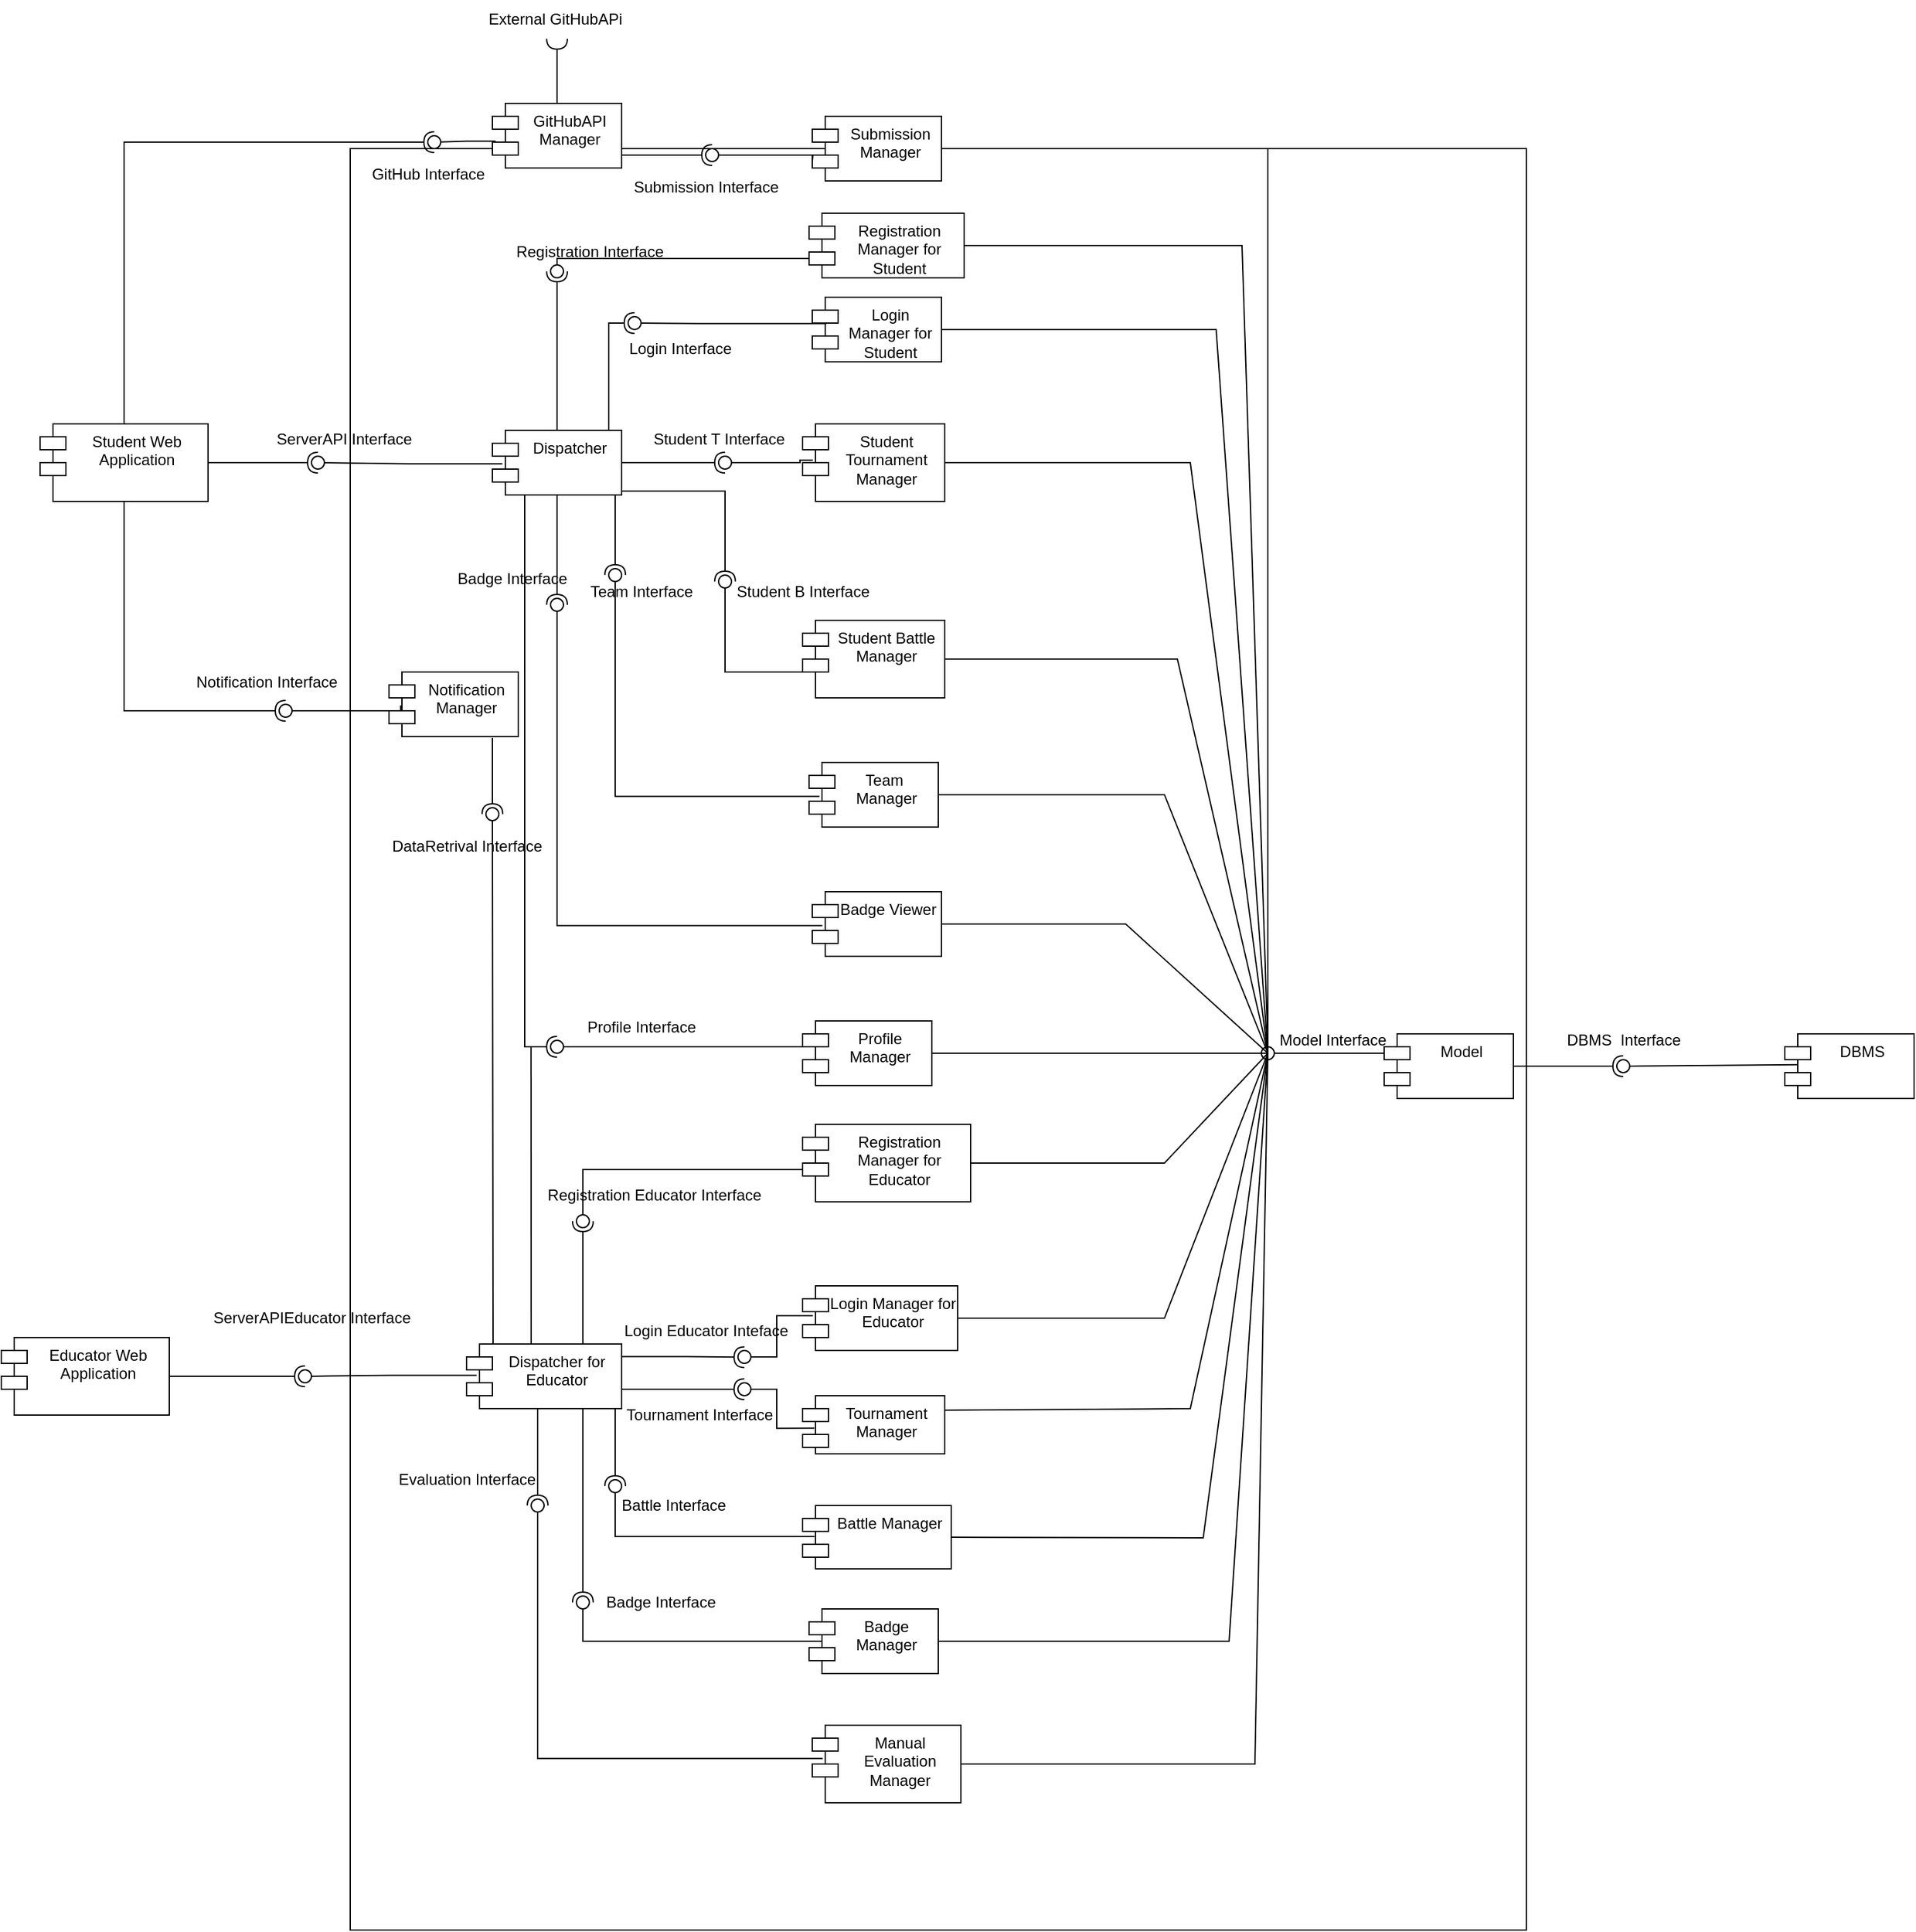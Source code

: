 <mxfile version="22.1.11" type="google">
  <diagram name="Pagina-1" id="T5WFKuIgrSFzzpOmHnKU">
    <mxGraphModel grid="1" page="1" gridSize="10" guides="1" tooltips="1" connect="1" arrows="1" fold="1" pageScale="1" pageWidth="827" pageHeight="1169" math="0" shadow="0">
      <root>
        <mxCell id="0" />
        <mxCell id="1" parent="0" />
        <mxCell id="PEvNxN8ZdzJVHcuIxIg7-12" value="" style="rounded=0;whiteSpace=wrap;html=0;" vertex="1" parent="1">
          <mxGeometry x="50" y="-5" width="910" height="1378.5" as="geometry" />
        </mxCell>
        <mxCell id="qKU2sz57zpuJIidW6Ph8-1" value="Student Web Application" style="shape=module;align=left;spacingLeft=20;align=center;verticalAlign=top;whiteSpace=wrap;html=1;" vertex="1" parent="1">
          <mxGeometry x="-190" y="208" width="130" height="60" as="geometry" />
        </mxCell>
        <mxCell id="qKU2sz57zpuJIidW6Ph8-6" value="" style="ellipse;whiteSpace=wrap;html=1;align=center;aspect=fixed;fillColor=none;strokeColor=none;resizable=0;perimeter=centerPerimeter;rotatable=0;allowArrows=0;points=[];outlineConnect=1;" vertex="1" parent="1">
          <mxGeometry x="280" y="290" width="10" height="10" as="geometry" />
        </mxCell>
        <mxCell id="qKU2sz57zpuJIidW6Ph8-7" value="" style="rounded=0;orthogonalLoop=1;jettySize=auto;html=1;endArrow=halfCircle;endFill=0;endSize=6;strokeWidth=1;sketch=0;edgeStyle=orthogonalEdgeStyle;exitX=0.5;exitY=0;exitDx=0;exitDy=0;" edge="1" parent="1" source="qKU2sz57zpuJIidW6Ph8-1">
          <mxGeometry x="125" y="90" width="10" height="10" as="geometry">
            <mxPoint x="115" y="-10" as="targetPoint" />
            <Array as="points">
              <mxPoint x="-125" y="-10" />
              <mxPoint x="115" y="-10" />
            </Array>
          </mxGeometry>
        </mxCell>
        <mxCell id="qKU2sz57zpuJIidW6Ph8-8" value="" style="rounded=0;orthogonalLoop=1;jettySize=auto;html=1;endArrow=oval;endFill=0;sketch=0;sourcePerimeterSpacing=0;targetPerimeterSpacing=0;endSize=10;edgeStyle=orthogonalEdgeStyle;exitX=0.025;exitY=0.585;exitDx=0;exitDy=0;exitPerimeter=0;" edge="1" parent="1" source="qKU2sz57zpuJIidW6Ph8-10" target="qKU2sz57zpuJIidW6Ph8-9">
          <mxGeometry relative="1" as="geometry">
            <mxPoint x="160" y="-120" as="sourcePoint" />
          </mxGeometry>
        </mxCell>
        <mxCell id="qKU2sz57zpuJIidW6Ph8-9" value="" style="ellipse;whiteSpace=wrap;html=1;align=center;aspect=fixed;fillColor=none;strokeColor=none;resizable=0;perimeter=centerPerimeter;rotatable=0;allowArrows=0;points=[];outlineConnect=1;" vertex="1" parent="1">
          <mxGeometry x="110" y="-15" width="10" height="10" as="geometry" />
        </mxCell>
        <mxCell id="qKU2sz57zpuJIidW6Ph8-10" value="GitHubAPI&lt;br&gt;Manager" style="shape=module;align=left;spacingLeft=20;align=center;verticalAlign=top;whiteSpace=wrap;html=1;" vertex="1" parent="1">
          <mxGeometry x="160" y="-40" width="100" height="50" as="geometry" />
        </mxCell>
        <mxCell id="qKU2sz57zpuJIidW6Ph8-11" value="" style="rounded=0;orthogonalLoop=1;jettySize=auto;html=1;endArrow=halfCircle;endFill=0;endSize=6;strokeWidth=1;sketch=0;fontSize=12;curved=1;edgeStyle=orthogonalEdgeStyle;" edge="1" parent="1" source="qKU2sz57zpuJIidW6Ph8-10" target="qKU2sz57zpuJIidW6Ph8-13">
          <mxGeometry x="205" y="-60" width="10" height="10" as="geometry" />
        </mxCell>
        <mxCell id="qKU2sz57zpuJIidW6Ph8-12" value="" style="ellipse;whiteSpace=wrap;html=1;align=center;aspect=fixed;fillColor=none;strokeColor=none;resizable=0;perimeter=centerPerimeter;rotatable=0;allowArrows=0;points=[];outlineConnect=1;" vertex="1" parent="1">
          <mxGeometry x="205" y="-60" width="10" height="10" as="geometry" />
        </mxCell>
        <mxCell id="qKU2sz57zpuJIidW6Ph8-13" value="External GitHubAPi&amp;nbsp;" style="text;html=1;align=center;verticalAlign=middle;resizable=0;points=[];autosize=1;strokeColor=none;fillColor=none;" vertex="1" parent="1">
          <mxGeometry x="145" y="-120" width="130" height="30" as="geometry" />
        </mxCell>
        <mxCell id="qKU2sz57zpuJIidW6Ph8-18" value="Dispatcher" style="shape=module;align=left;spacingLeft=20;align=center;verticalAlign=top;whiteSpace=wrap;html=1;" vertex="1" parent="1">
          <mxGeometry x="160" y="213" width="100" height="50" as="geometry" />
        </mxCell>
        <mxCell id="qKU2sz57zpuJIidW6Ph8-22" value="" style="ellipse;whiteSpace=wrap;html=1;align=center;aspect=fixed;fillColor=none;strokeColor=none;resizable=0;perimeter=centerPerimeter;rotatable=0;allowArrows=0;points=[];outlineConnect=1;" vertex="1" parent="1">
          <mxGeometry x="150" y="235" width="10" height="10" as="geometry" />
        </mxCell>
        <mxCell id="qKU2sz57zpuJIidW6Ph8-23" value="GitHub Interface" style="text;html=1;align=center;verticalAlign=middle;resizable=0;points=[];autosize=1;strokeColor=none;fillColor=none;" vertex="1" parent="1">
          <mxGeometry x="55" width="110" height="30" as="geometry" />
        </mxCell>
        <mxCell id="qKU2sz57zpuJIidW6Ph8-25" value="ServerAPI Interface" style="text;html=1;align=center;verticalAlign=middle;resizable=0;points=[];autosize=1;strokeColor=none;fillColor=none;" vertex="1" parent="1">
          <mxGeometry x="-20" y="205" width="130" height="30" as="geometry" />
        </mxCell>
        <mxCell id="qKU2sz57zpuJIidW6Ph8-26" value="Notification&lt;br&gt;Manager" style="shape=module;align=left;spacingLeft=20;align=center;verticalAlign=top;whiteSpace=wrap;html=1;" vertex="1" parent="1">
          <mxGeometry x="80" y="400" width="100" height="50" as="geometry" />
        </mxCell>
        <mxCell id="qKU2sz57zpuJIidW6Ph8-27" value="" style="rounded=0;orthogonalLoop=1;jettySize=auto;html=1;endArrow=halfCircle;endFill=0;endSize=6;strokeWidth=1;sketch=0;edgeStyle=orthogonalEdgeStyle;" edge="1" parent="1" source="qKU2sz57zpuJIidW6Ph8-1">
          <mxGeometry x="15" y="350" width="10" height="10" as="geometry">
            <Array as="points">
              <mxPoint x="-125" y="430" />
            </Array>
            <mxPoint y="430" as="targetPoint" />
          </mxGeometry>
        </mxCell>
        <mxCell id="qKU2sz57zpuJIidW6Ph8-28" value="" style="rounded=0;orthogonalLoop=1;jettySize=auto;html=1;endArrow=oval;endFill=0;sketch=0;sourcePerimeterSpacing=0;targetPerimeterSpacing=0;endSize=10;edgeStyle=orthogonalEdgeStyle;exitX=0.09;exitY=0.517;exitDx=0;exitDy=0;exitPerimeter=0;" edge="1" parent="1" source="qKU2sz57zpuJIidW6Ph8-26">
          <mxGeometry relative="1" as="geometry">
            <mxPoint x="-15" y="355" as="sourcePoint" />
            <mxPoint y="430" as="targetPoint" />
            <Array as="points">
              <mxPoint x="89" y="430" />
            </Array>
          </mxGeometry>
        </mxCell>
        <mxCell id="qKU2sz57zpuJIidW6Ph8-29" value="" style="ellipse;whiteSpace=wrap;html=1;align=center;aspect=fixed;fillColor=none;strokeColor=none;resizable=0;perimeter=centerPerimeter;rotatable=0;allowArrows=0;points=[];outlineConnect=1;" vertex="1" parent="1">
          <mxGeometry y="350" width="10" height="10" as="geometry" />
        </mxCell>
        <mxCell id="qKU2sz57zpuJIidW6Ph8-30" value="Notification Interface" style="text;html=1;align=center;verticalAlign=middle;resizable=0;points=[];autosize=1;strokeColor=none;fillColor=none;" vertex="1" parent="1">
          <mxGeometry x="-80" y="393" width="130" height="30" as="geometry" />
        </mxCell>
        <mxCell id="qKU2sz57zpuJIidW6Ph8-31" value="Registration Manager for Student" style="shape=module;align=left;spacingLeft=20;align=center;verticalAlign=top;whiteSpace=wrap;html=1;" vertex="1" parent="1">
          <mxGeometry x="405" y="45" width="120" height="50" as="geometry" />
        </mxCell>
        <mxCell id="qKU2sz57zpuJIidW6Ph8-32" value="" style="rounded=0;orthogonalLoop=1;jettySize=auto;html=1;endArrow=halfCircle;endFill=0;endSize=6;strokeWidth=1;sketch=0;edgeStyle=orthogonalEdgeStyle;" edge="1" parent="1" source="qKU2sz57zpuJIidW6Ph8-18" target="qKU2sz57zpuJIidW6Ph8-34">
          <mxGeometry x="250" y="125" width="10" height="10" as="geometry">
            <Array as="points">
              <mxPoint x="210" y="155" />
            </Array>
          </mxGeometry>
        </mxCell>
        <mxCell id="qKU2sz57zpuJIidW6Ph8-33" value="" style="rounded=0;orthogonalLoop=1;jettySize=auto;html=1;endArrow=oval;endFill=0;sketch=0;sourcePerimeterSpacing=0;targetPerimeterSpacing=0;endSize=10;edgeStyle=orthogonalEdgeStyle;exitX=0;exitY=0;exitDx=0;exitDy=35;exitPerimeter=0;entryX=1.009;entryY=0.437;entryDx=0;entryDy=0;entryPerimeter=0;" edge="1" parent="1" source="qKU2sz57zpuJIidW6Ph8-31" target="qKU2sz57zpuJIidW6Ph8-34">
          <mxGeometry relative="1" as="geometry">
            <mxPoint x="634" y="92.38" as="sourcePoint" />
            <Array as="points">
              <mxPoint x="210" y="80" />
            </Array>
            <mxPoint x="210" y="90.53" as="targetPoint" />
          </mxGeometry>
        </mxCell>
        <mxCell id="qKU2sz57zpuJIidW6Ph8-34" value="" style="ellipse;whiteSpace=wrap;html=1;align=center;aspect=fixed;fillColor=none;strokeColor=none;resizable=0;perimeter=centerPerimeter;rotatable=0;allowArrows=0;points=[];outlineConnect=1;" vertex="1" parent="1">
          <mxGeometry x="205" y="85" width="10" height="10" as="geometry" />
        </mxCell>
        <mxCell id="qKU2sz57zpuJIidW6Ph8-35" value="Registration Interface" style="text;html=1;align=center;verticalAlign=middle;resizable=0;points=[];autosize=1;strokeColor=none;fillColor=none;" vertex="1" parent="1">
          <mxGeometry x="165" y="60" width="140" height="30" as="geometry" />
        </mxCell>
        <mxCell id="qKU2sz57zpuJIidW6Ph8-36" value="Login Manager for Student" style="shape=module;align=left;spacingLeft=20;align=center;verticalAlign=top;whiteSpace=wrap;html=1;" vertex="1" parent="1">
          <mxGeometry x="407.5" y="110" width="100" height="50" as="geometry" />
        </mxCell>
        <mxCell id="qKU2sz57zpuJIidW6Ph8-37" value="" style="rounded=0;orthogonalLoop=1;jettySize=auto;html=1;endArrow=halfCircle;endFill=0;endSize=6;strokeWidth=1;sketch=0;edgeStyle=orthogonalEdgeStyle;" edge="1" parent="1" source="qKU2sz57zpuJIidW6Ph8-18">
          <mxGeometry x="250" y="125" width="10" height="10" as="geometry">
            <mxPoint x="270" y="130" as="targetPoint" />
            <Array as="points">
              <mxPoint x="250" y="130" />
              <mxPoint x="270" y="130" />
            </Array>
          </mxGeometry>
        </mxCell>
        <mxCell id="qKU2sz57zpuJIidW6Ph8-38" value="" style="rounded=0;orthogonalLoop=1;jettySize=auto;html=1;endArrow=oval;endFill=0;sketch=0;sourcePerimeterSpacing=0;targetPerimeterSpacing=0;endSize=10;edgeStyle=orthogonalEdgeStyle;exitX=0.109;exitY=0.407;exitDx=0;exitDy=0;exitPerimeter=0;" edge="1" parent="1" source="qKU2sz57zpuJIidW6Ph8-36">
          <mxGeometry relative="1" as="geometry">
            <mxPoint x="351" y="150" as="sourcePoint" />
            <mxPoint x="270" y="130" as="targetPoint" />
            <Array as="points">
              <mxPoint x="320" y="130" />
              <mxPoint x="270" y="130" />
            </Array>
          </mxGeometry>
        </mxCell>
        <mxCell id="qKU2sz57zpuJIidW6Ph8-39" value="" style="ellipse;whiteSpace=wrap;html=1;align=center;aspect=fixed;fillColor=none;strokeColor=none;resizable=0;perimeter=centerPerimeter;rotatable=0;allowArrows=0;points=[];outlineConnect=1;" vertex="1" parent="1">
          <mxGeometry x="235" y="125" width="10" height="10" as="geometry" />
        </mxCell>
        <mxCell id="qKU2sz57zpuJIidW6Ph8-41" value="Login Interface" style="text;html=1;align=center;verticalAlign=middle;resizable=0;points=[];autosize=1;strokeColor=none;fillColor=none;" vertex="1" parent="1">
          <mxGeometry x="255" y="135" width="100" height="30" as="geometry" />
        </mxCell>
        <mxCell id="qKU2sz57zpuJIidW6Ph8-42" value="Student Tournament Manager" style="shape=module;align=left;spacingLeft=20;align=center;verticalAlign=top;whiteSpace=wrap;html=1;" vertex="1" parent="1">
          <mxGeometry x="400" y="208" width="110" height="60" as="geometry" />
        </mxCell>
        <mxCell id="qKU2sz57zpuJIidW6Ph8-45" value="" style="ellipse;whiteSpace=wrap;html=1;align=center;aspect=fixed;fillColor=none;strokeColor=none;resizable=0;perimeter=centerPerimeter;rotatable=0;allowArrows=0;points=[];outlineConnect=1;" vertex="1" parent="1">
          <mxGeometry x="370" y="235" width="10" height="10" as="geometry" />
        </mxCell>
        <mxCell id="qKU2sz57zpuJIidW6Ph8-46" value="" style="rounded=0;orthogonalLoop=1;jettySize=auto;html=1;endArrow=halfCircle;endFill=0;endSize=6;strokeWidth=1;sketch=0;edgeStyle=orthogonalEdgeStyle;" edge="1" parent="1" source="qKU2sz57zpuJIidW6Ph8-18" target="qKU2sz57zpuJIidW6Ph8-48">
          <mxGeometry x="385" y="235" width="10" height="10" as="geometry" />
        </mxCell>
        <mxCell id="qKU2sz57zpuJIidW6Ph8-47" value="" style="rounded=0;orthogonalLoop=1;jettySize=auto;html=1;endArrow=oval;endFill=0;sketch=0;sourcePerimeterSpacing=0;targetPerimeterSpacing=0;endSize=10;edgeStyle=orthogonalEdgeStyle;exitX=0.072;exitY=0.468;exitDx=0;exitDy=0;exitPerimeter=0;" edge="1" parent="1" source="qKU2sz57zpuJIidW6Ph8-42" target="qKU2sz57zpuJIidW6Ph8-48">
          <mxGeometry relative="1" as="geometry">
            <mxPoint x="355" y="240" as="sourcePoint" />
            <Array as="points">
              <mxPoint x="398" y="236" />
              <mxPoint x="398" y="238" />
            </Array>
          </mxGeometry>
        </mxCell>
        <mxCell id="qKU2sz57zpuJIidW6Ph8-48" value="" style="ellipse;whiteSpace=wrap;html=1;align=center;aspect=fixed;fillColor=none;strokeColor=none;resizable=0;perimeter=centerPerimeter;rotatable=0;allowArrows=0;points=[];outlineConnect=1;" vertex="1" parent="1">
          <mxGeometry x="335" y="233" width="10" height="10" as="geometry" />
        </mxCell>
        <mxCell id="qKU2sz57zpuJIidW6Ph8-49" value="Student Battle Manager" style="shape=module;align=left;spacingLeft=20;align=center;verticalAlign=top;whiteSpace=wrap;html=1;" vertex="1" parent="1">
          <mxGeometry x="400" y="360" width="110" height="60" as="geometry" />
        </mxCell>
        <mxCell id="qKU2sz57zpuJIidW6Ph8-50" value="" style="rounded=0;orthogonalLoop=1;jettySize=auto;html=1;endArrow=halfCircle;endFill=0;endSize=6;strokeWidth=1;sketch=0;edgeStyle=orthogonalEdgeStyle;" edge="1" parent="1" source="qKU2sz57zpuJIidW6Ph8-18">
          <mxGeometry x="250" y="345" width="10" height="10" as="geometry">
            <Array as="points">
              <mxPoint x="340" y="260" />
              <mxPoint x="340" y="315" />
            </Array>
            <mxPoint x="340" y="330" as="targetPoint" />
          </mxGeometry>
        </mxCell>
        <mxCell id="qKU2sz57zpuJIidW6Ph8-51" value="" style="rounded=0;orthogonalLoop=1;jettySize=auto;html=1;endArrow=oval;endFill=0;sketch=0;sourcePerimeterSpacing=0;targetPerimeterSpacing=0;endSize=10;edgeStyle=orthogonalEdgeStyle;exitX=0;exitY=0;exitDx=0;exitDy=35;exitPerimeter=0;" edge="1" parent="1" source="qKU2sz57zpuJIidW6Ph8-49">
          <mxGeometry relative="1" as="geometry">
            <mxPoint x="404.02" y="410.46" as="sourcePoint" />
            <mxPoint x="340" y="330" as="targetPoint" />
            <Array as="points">
              <mxPoint x="400" y="400" />
              <mxPoint x="340" y="400" />
            </Array>
          </mxGeometry>
        </mxCell>
        <mxCell id="qKU2sz57zpuJIidW6Ph8-52" value="" style="ellipse;whiteSpace=wrap;html=1;align=center;aspect=fixed;fillColor=none;strokeColor=none;resizable=0;perimeter=centerPerimeter;rotatable=0;allowArrows=0;points=[];outlineConnect=1;" vertex="1" parent="1">
          <mxGeometry x="290" y="310" width="10" height="10" as="geometry" />
        </mxCell>
        <mxCell id="qKU2sz57zpuJIidW6Ph8-54" value="" style="rounded=0;orthogonalLoop=1;jettySize=auto;html=1;endArrow=halfCircle;endFill=0;endSize=6;strokeWidth=1;sketch=0;edgeStyle=orthogonalEdgeStyle;" edge="1" parent="1" source="qKU2sz57zpuJIidW6Ph8-1" target="qKU2sz57zpuJIidW6Ph8-56">
          <mxGeometry x="35" y="233" width="10" height="10" as="geometry" />
        </mxCell>
        <mxCell id="qKU2sz57zpuJIidW6Ph8-55" value="" style="rounded=0;orthogonalLoop=1;jettySize=auto;html=1;endArrow=oval;endFill=0;sketch=0;sourcePerimeterSpacing=0;targetPerimeterSpacing=0;endSize=10;edgeStyle=orthogonalEdgeStyle;exitX=0.077;exitY=0.518;exitDx=0;exitDy=0;exitPerimeter=0;" edge="1" parent="1" source="qKU2sz57zpuJIidW6Ph8-18" target="qKU2sz57zpuJIidW6Ph8-56">
          <mxGeometry relative="1" as="geometry">
            <mxPoint x="180" y="238" as="sourcePoint" />
          </mxGeometry>
        </mxCell>
        <mxCell id="qKU2sz57zpuJIidW6Ph8-56" value="" style="ellipse;whiteSpace=wrap;html=1;align=center;aspect=fixed;fillColor=none;strokeColor=none;resizable=0;perimeter=centerPerimeter;rotatable=0;allowArrows=0;points=[];outlineConnect=1;" vertex="1" parent="1">
          <mxGeometry x="20" y="233" width="10" height="10" as="geometry" />
        </mxCell>
        <mxCell id="qKU2sz57zpuJIidW6Ph8-57" value="Team&amp;nbsp;&lt;br&gt;Manager" style="shape=module;align=left;spacingLeft=20;align=center;verticalAlign=top;whiteSpace=wrap;html=1;" vertex="1" parent="1">
          <mxGeometry x="405" y="470" width="100" height="50" as="geometry" />
        </mxCell>
        <mxCell id="qKU2sz57zpuJIidW6Ph8-58" value="" style="rounded=0;orthogonalLoop=1;jettySize=auto;html=1;endArrow=halfCircle;endFill=0;endSize=6;strokeWidth=1;sketch=0;edgeStyle=orthogonalEdgeStyle;" edge="1" parent="1" source="qKU2sz57zpuJIidW6Ph8-18" target="qKU2sz57zpuJIidW6Ph8-60">
          <mxGeometry x="220" y="343" width="10" height="10" as="geometry">
            <Array as="points">
              <mxPoint x="255" y="260" />
              <mxPoint x="255" y="260" />
            </Array>
          </mxGeometry>
        </mxCell>
        <mxCell id="qKU2sz57zpuJIidW6Ph8-59" value="" style="rounded=0;orthogonalLoop=1;jettySize=auto;html=1;endArrow=oval;endFill=0;sketch=0;sourcePerimeterSpacing=0;targetPerimeterSpacing=0;endSize=10;edgeStyle=orthogonalEdgeStyle;exitX=0.081;exitY=0.526;exitDx=0;exitDy=0;exitPerimeter=0;" edge="1" parent="1" source="qKU2sz57zpuJIidW6Ph8-57" target="qKU2sz57zpuJIidW6Ph8-60">
          <mxGeometry relative="1" as="geometry">
            <mxPoint x="190" y="348" as="sourcePoint" />
            <Array as="points">
              <mxPoint x="255" y="496" />
            </Array>
          </mxGeometry>
        </mxCell>
        <mxCell id="qKU2sz57zpuJIidW6Ph8-60" value="" style="ellipse;whiteSpace=wrap;html=1;align=center;aspect=fixed;fillColor=none;strokeColor=none;resizable=0;perimeter=centerPerimeter;rotatable=0;allowArrows=0;points=[];outlineConnect=1;" vertex="1" parent="1">
          <mxGeometry x="250" y="320" width="10" height="10" as="geometry" />
        </mxCell>
        <mxCell id="qKU2sz57zpuJIidW6Ph8-61" value="Badge Viewer&amp;nbsp;" style="shape=module;align=left;spacingLeft=20;align=center;verticalAlign=top;whiteSpace=wrap;html=1;" vertex="1" parent="1">
          <mxGeometry x="407.5" y="570" width="100" height="50" as="geometry" />
        </mxCell>
        <mxCell id="qKU2sz57zpuJIidW6Ph8-62" value="" style="rounded=0;orthogonalLoop=1;jettySize=auto;html=1;endArrow=halfCircle;endFill=0;endSize=6;strokeWidth=1;sketch=0;edgeStyle=orthogonalEdgeStyle;" edge="1" parent="1" source="qKU2sz57zpuJIidW6Ph8-18" target="qKU2sz57zpuJIidW6Ph8-64">
          <mxGeometry x="220" y="343" width="10" height="10" as="geometry" />
        </mxCell>
        <mxCell id="qKU2sz57zpuJIidW6Ph8-63" value="" style="rounded=0;orthogonalLoop=1;jettySize=auto;html=1;endArrow=oval;endFill=0;sketch=0;sourcePerimeterSpacing=0;targetPerimeterSpacing=0;endSize=10;edgeStyle=orthogonalEdgeStyle;exitX=0.078;exitY=0.526;exitDx=0;exitDy=0;exitPerimeter=0;" edge="1" parent="1" source="qKU2sz57zpuJIidW6Ph8-61" target="qKU2sz57zpuJIidW6Ph8-64">
          <mxGeometry relative="1" as="geometry">
            <mxPoint x="190" y="348" as="sourcePoint" />
          </mxGeometry>
        </mxCell>
        <mxCell id="qKU2sz57zpuJIidW6Ph8-64" value="" style="ellipse;whiteSpace=wrap;html=1;align=center;aspect=fixed;fillColor=none;strokeColor=none;resizable=0;perimeter=centerPerimeter;rotatable=0;allowArrows=0;points=[];outlineConnect=1;" vertex="1" parent="1">
          <mxGeometry x="205" y="343" width="10" height="10" as="geometry" />
        </mxCell>
        <mxCell id="qKU2sz57zpuJIidW6Ph8-65" value="Student T Interface" style="text;html=1;align=center;verticalAlign=middle;resizable=0;points=[];autosize=1;strokeColor=none;fillColor=none;" vertex="1" parent="1">
          <mxGeometry x="270" y="205" width="130" height="30" as="geometry" />
        </mxCell>
        <mxCell id="qKU2sz57zpuJIidW6Ph8-66" value="Student B Interface" style="text;html=1;align=center;verticalAlign=middle;resizable=0;points=[];autosize=1;strokeColor=none;fillColor=none;" vertex="1" parent="1">
          <mxGeometry x="335" y="323" width="130" height="30" as="geometry" />
        </mxCell>
        <mxCell id="qKU2sz57zpuJIidW6Ph8-67" value="Team Interface" style="text;html=1;align=center;verticalAlign=middle;resizable=0;points=[];autosize=1;strokeColor=none;fillColor=none;" vertex="1" parent="1">
          <mxGeometry x="225" y="323" width="100" height="30" as="geometry" />
        </mxCell>
        <mxCell id="qKU2sz57zpuJIidW6Ph8-68" value="Badge Interface" style="text;html=1;align=center;verticalAlign=middle;resizable=0;points=[];autosize=1;strokeColor=none;fillColor=none;" vertex="1" parent="1">
          <mxGeometry x="120" y="313" width="110" height="30" as="geometry" />
        </mxCell>
        <mxCell id="qKU2sz57zpuJIidW6Ph8-70" value="" style="rounded=0;orthogonalLoop=1;jettySize=auto;html=1;endArrow=oval;endFill=0;sketch=0;sourcePerimeterSpacing=0;targetPerimeterSpacing=0;endSize=10;edgeStyle=orthogonalEdgeStyle;" edge="1" parent="1" source="qKU2sz57zpuJIidW6Ph8-78" target="qKU2sz57zpuJIidW6Ph8-71">
          <mxGeometry relative="1" as="geometry">
            <mxPoint x="750" y="190" as="sourcePoint" />
            <Array as="points" />
          </mxGeometry>
        </mxCell>
        <mxCell id="qKU2sz57zpuJIidW6Ph8-71" value="" style="ellipse;whiteSpace=wrap;html=1;align=center;aspect=fixed;fillColor=none;strokeColor=none;resizable=0;perimeter=centerPerimeter;rotatable=0;allowArrows=0;points=[];outlineConnect=1;" vertex="1" parent="1">
          <mxGeometry x="640" y="228" width="10" height="10" as="geometry" />
        </mxCell>
        <mxCell id="qKU2sz57zpuJIidW6Ph8-74" value="" style="ellipse;whiteSpace=wrap;html=1;align=center;aspect=fixed;fillColor=none;strokeColor=none;resizable=0;perimeter=centerPerimeter;rotatable=0;allowArrows=0;points=[];outlineConnect=1;" vertex="1" parent="1">
          <mxGeometry x="640" y="228" width="10" height="10" as="geometry" />
        </mxCell>
        <mxCell id="qKU2sz57zpuJIidW6Ph8-76" value="" style="ellipse;whiteSpace=wrap;html=1;align=center;aspect=fixed;fillColor=none;strokeColor=none;resizable=0;perimeter=centerPerimeter;rotatable=0;allowArrows=0;points=[];outlineConnect=1;" vertex="1" parent="1">
          <mxGeometry x="640" y="228" width="10" height="10" as="geometry" />
        </mxCell>
        <mxCell id="qKU2sz57zpuJIidW6Ph8-79" value="" style="rounded=0;orthogonalLoop=1;jettySize=auto;html=1;endArrow=oval;endFill=0;sketch=0;sourcePerimeterSpacing=0;targetPerimeterSpacing=0;endSize=10;edgeStyle=orthogonalEdgeStyle;" edge="1" parent="1" source="qKU2sz57zpuJIidW6Ph8-81" target="qKU2sz57zpuJIidW6Ph8-78">
          <mxGeometry relative="1" as="geometry">
            <mxPoint x="750" y="190" as="sourcePoint" />
            <mxPoint x="645" y="233" as="targetPoint" />
            <Array as="points" />
          </mxGeometry>
        </mxCell>
        <mxCell id="qKU2sz57zpuJIidW6Ph8-78" value="" style="ellipse;whiteSpace=wrap;html=1;align=center;aspect=fixed;fillColor=none;strokeColor=none;resizable=0;perimeter=centerPerimeter;rotatable=0;allowArrows=0;points=[];outlineConnect=1;" vertex="1" parent="1">
          <mxGeometry x="640" y="228" width="10" height="10" as="geometry" />
        </mxCell>
        <mxCell id="qKU2sz57zpuJIidW6Ph8-82" value="" style="rounded=0;orthogonalLoop=1;jettySize=auto;html=1;endArrow=oval;endFill=0;sketch=0;sourcePerimeterSpacing=0;targetPerimeterSpacing=0;endSize=10;edgeStyle=orthogonalEdgeStyle;" edge="1" parent="1" source="qKU2sz57zpuJIidW6Ph8-84" target="qKU2sz57zpuJIidW6Ph8-81">
          <mxGeometry relative="1" as="geometry">
            <mxPoint x="750" y="190" as="sourcePoint" />
            <mxPoint x="645" y="233" as="targetPoint" />
            <Array as="points" />
          </mxGeometry>
        </mxCell>
        <mxCell id="qKU2sz57zpuJIidW6Ph8-81" value="" style="ellipse;whiteSpace=wrap;html=1;align=center;aspect=fixed;fillColor=none;strokeColor=none;resizable=0;perimeter=centerPerimeter;rotatable=0;allowArrows=0;points=[];outlineConnect=1;" vertex="1" parent="1">
          <mxGeometry x="640" y="228" width="10" height="10" as="geometry" />
        </mxCell>
        <mxCell id="qKU2sz57zpuJIidW6Ph8-84" value="" style="ellipse;whiteSpace=wrap;html=1;align=center;aspect=fixed;fillColor=none;strokeColor=none;resizable=0;perimeter=centerPerimeter;rotatable=0;allowArrows=0;points=[];outlineConnect=1;" vertex="1" parent="1">
          <mxGeometry x="640" y="228" width="10" height="10" as="geometry" />
        </mxCell>
        <mxCell id="qKU2sz57zpuJIidW6Ph8-86" value="Model" style="shape=module;align=left;spacingLeft=20;align=center;verticalAlign=top;whiteSpace=wrap;html=1;" vertex="1" parent="1">
          <mxGeometry x="850" y="680" width="100" height="50" as="geometry" />
        </mxCell>
        <mxCell id="PEvNxN8ZdzJVHcuIxIg7-2" value="" style="ellipse;whiteSpace=wrap;html=1;align=center;aspect=fixed;fillColor=none;strokeColor=none;resizable=0;perimeter=centerPerimeter;rotatable=0;allowArrows=0;points=[];outlineConnect=1;" vertex="1" parent="1">
          <mxGeometry x="640" y="228" width="10" height="10" as="geometry" />
        </mxCell>
        <mxCell id="PEvNxN8ZdzJVHcuIxIg7-4" value="" style="ellipse;whiteSpace=wrap;html=1;align=center;aspect=fixed;fillColor=none;strokeColor=none;resizable=0;perimeter=centerPerimeter;rotatable=0;allowArrows=0;points=[];outlineConnect=1;" vertex="1" parent="1">
          <mxGeometry x="640" y="228" width="10" height="10" as="geometry" />
        </mxCell>
        <mxCell id="PEvNxN8ZdzJVHcuIxIg7-5" value="Model Interface" style="text;html=1;align=center;verticalAlign=middle;resizable=0;points=[];autosize=1;strokeColor=none;fillColor=none;" vertex="1" parent="1">
          <mxGeometry x="755" y="670" width="110" height="30" as="geometry" />
        </mxCell>
        <mxCell id="0svPu_EzoOUZLwNFjZAU-1" value="Educator Web Application" style="shape=module;align=left;spacingLeft=20;align=center;verticalAlign=top;whiteSpace=wrap;html=1;" vertex="1" parent="1">
          <mxGeometry x="-220" y="915" width="130" height="60" as="geometry" />
        </mxCell>
        <mxCell id="0svPu_EzoOUZLwNFjZAU-2" value="Dispatcher for Educator" style="shape=module;align=left;spacingLeft=20;align=center;verticalAlign=top;whiteSpace=wrap;html=1;" vertex="1" parent="1">
          <mxGeometry x="140" y="920" width="120" height="50" as="geometry" />
        </mxCell>
        <mxCell id="0svPu_EzoOUZLwNFjZAU-3" value="" style="rounded=0;orthogonalLoop=1;jettySize=auto;html=1;endArrow=halfCircle;endFill=0;endSize=6;strokeWidth=1;sketch=0;edgeStyle=orthogonalEdgeStyle;" edge="1" parent="1" source="0svPu_EzoOUZLwNFjZAU-1" target="0svPu_EzoOUZLwNFjZAU-5">
          <mxGeometry x="35" y="1005" width="10" height="10" as="geometry" />
        </mxCell>
        <mxCell id="0svPu_EzoOUZLwNFjZAU-4" value="" style="rounded=0;orthogonalLoop=1;jettySize=auto;html=1;endArrow=oval;endFill=0;sketch=0;sourcePerimeterSpacing=0;targetPerimeterSpacing=0;endSize=10;edgeStyle=orthogonalEdgeStyle;exitX=0.065;exitY=0.484;exitDx=0;exitDy=0;exitPerimeter=0;" edge="1" parent="1" source="0svPu_EzoOUZLwNFjZAU-2" target="0svPu_EzoOUZLwNFjZAU-5">
          <mxGeometry relative="1" as="geometry">
            <mxPoint x="5" y="935" as="sourcePoint" />
          </mxGeometry>
        </mxCell>
        <mxCell id="0svPu_EzoOUZLwNFjZAU-5" value="" style="ellipse;whiteSpace=wrap;html=1;align=center;aspect=fixed;fillColor=none;strokeColor=none;resizable=0;perimeter=centerPerimeter;rotatable=0;allowArrows=0;points=[];outlineConnect=1;" vertex="1" parent="1">
          <mxGeometry x="10" y="940" width="10" height="10" as="geometry" />
        </mxCell>
        <mxCell id="0svPu_EzoOUZLwNFjZAU-6" value="ServerAPIEducator Interface" style="text;html=1;align=center;verticalAlign=middle;resizable=0;points=[];autosize=1;strokeColor=none;fillColor=none;" vertex="1" parent="1">
          <mxGeometry x="-70" y="885" width="180" height="30" as="geometry" />
        </mxCell>
        <mxCell id="0svPu_EzoOUZLwNFjZAU-10" value="Registration Manager for Educator" style="shape=module;align=left;spacingLeft=20;align=center;verticalAlign=top;whiteSpace=wrap;html=1;" vertex="1" parent="1">
          <mxGeometry x="400" y="750" width="130" height="60" as="geometry" />
        </mxCell>
        <mxCell id="0svPu_EzoOUZLwNFjZAU-11" value="Login Manager for Educator" style="shape=module;align=left;spacingLeft=20;align=center;verticalAlign=top;whiteSpace=wrap;html=1;" vertex="1" parent="1">
          <mxGeometry x="400" y="875" width="120" height="50" as="geometry" />
        </mxCell>
        <mxCell id="0svPu_EzoOUZLwNFjZAU-12" value="Tournament Manager" style="shape=module;align=left;spacingLeft=20;align=center;verticalAlign=top;whiteSpace=wrap;html=1;" vertex="1" parent="1">
          <mxGeometry x="400" y="960" width="110" height="45" as="geometry" />
        </mxCell>
        <mxCell id="0svPu_EzoOUZLwNFjZAU-13" value="Battle Manager" style="shape=module;align=left;spacingLeft=20;align=center;verticalAlign=top;whiteSpace=wrap;html=1;" vertex="1" parent="1">
          <mxGeometry x="400" y="1045" width="115" height="49" as="geometry" />
        </mxCell>
        <mxCell id="0svPu_EzoOUZLwNFjZAU-14" value="" style="rounded=0;orthogonalLoop=1;jettySize=auto;html=1;endArrow=halfCircle;endFill=0;endSize=6;strokeWidth=1;sketch=0;edgeStyle=orthogonalEdgeStyle;" edge="1" parent="1" source="0svPu_EzoOUZLwNFjZAU-2" target="0svPu_EzoOUZLwNFjZAU-16">
          <mxGeometry x="240" y="1115" width="10" height="10" as="geometry">
            <Array as="points">
              <mxPoint x="255" y="985" />
              <mxPoint x="255" y="985" />
            </Array>
          </mxGeometry>
        </mxCell>
        <mxCell id="0svPu_EzoOUZLwNFjZAU-15" value="" style="rounded=0;orthogonalLoop=1;jettySize=auto;html=1;endArrow=oval;endFill=0;sketch=0;sourcePerimeterSpacing=0;targetPerimeterSpacing=0;endSize=10;edgeStyle=orthogonalEdgeStyle;exitX=0.08;exitY=0.49;exitDx=0;exitDy=0;exitPerimeter=0;" edge="1" parent="1" source="0svPu_EzoOUZLwNFjZAU-13" target="0svPu_EzoOUZLwNFjZAU-16">
          <mxGeometry relative="1" as="geometry">
            <mxPoint x="210" y="1045" as="sourcePoint" />
          </mxGeometry>
        </mxCell>
        <mxCell id="0svPu_EzoOUZLwNFjZAU-16" value="" style="ellipse;whiteSpace=wrap;html=1;align=center;aspect=fixed;fillColor=none;strokeColor=none;resizable=0;perimeter=centerPerimeter;rotatable=0;allowArrows=0;points=[];outlineConnect=1;" vertex="1" parent="1">
          <mxGeometry x="250" y="1025" width="10" height="10" as="geometry" />
        </mxCell>
        <mxCell id="0svPu_EzoOUZLwNFjZAU-17" value="" style="rounded=0;orthogonalLoop=1;jettySize=auto;html=1;endArrow=halfCircle;endFill=0;endSize=6;strokeWidth=1;sketch=0;edgeStyle=orthogonalEdgeStyle;" edge="1" parent="1" source="0svPu_EzoOUZLwNFjZAU-2" target="0svPu_EzoOUZLwNFjZAU-19">
          <mxGeometry x="385" y="1005" width="10" height="10" as="geometry">
            <Array as="points">
              <mxPoint x="300" y="955" />
              <mxPoint x="300" y="955" />
            </Array>
          </mxGeometry>
        </mxCell>
        <mxCell id="0svPu_EzoOUZLwNFjZAU-18" value="" style="rounded=0;orthogonalLoop=1;jettySize=auto;html=1;endArrow=oval;endFill=0;sketch=0;sourcePerimeterSpacing=0;targetPerimeterSpacing=0;endSize=10;edgeStyle=orthogonalEdgeStyle;exitX=0.083;exitY=0.559;exitDx=0;exitDy=0;exitPerimeter=0;" edge="1" parent="1" source="0svPu_EzoOUZLwNFjZAU-12" target="0svPu_EzoOUZLwNFjZAU-19">
          <mxGeometry relative="1" as="geometry">
            <mxPoint x="355" y="935" as="sourcePoint" />
          </mxGeometry>
        </mxCell>
        <mxCell id="0svPu_EzoOUZLwNFjZAU-19" value="" style="ellipse;whiteSpace=wrap;html=1;align=center;aspect=fixed;fillColor=none;strokeColor=none;resizable=0;perimeter=centerPerimeter;rotatable=0;allowArrows=0;points=[];outlineConnect=1;" vertex="1" parent="1">
          <mxGeometry x="350" y="950" width="10" height="10" as="geometry" />
        </mxCell>
        <mxCell id="0svPu_EzoOUZLwNFjZAU-20" value="" style="rounded=0;orthogonalLoop=1;jettySize=auto;html=1;endArrow=halfCircle;endFill=0;endSize=6;strokeWidth=1;sketch=0;edgeStyle=orthogonalEdgeStyle;exitX=1;exitY=0.25;exitDx=0;exitDy=0;" edge="1" parent="1">
          <mxGeometry x="385" y="1005" width="10" height="10" as="geometry">
            <mxPoint x="260" y="929.75" as="sourcePoint" />
            <mxPoint x="355" y="930.25" as="targetPoint" />
            <Array as="points">
              <mxPoint x="310" y="930.25" />
              <mxPoint x="355" y="930.25" />
            </Array>
          </mxGeometry>
        </mxCell>
        <mxCell id="0svPu_EzoOUZLwNFjZAU-21" value="" style="rounded=0;orthogonalLoop=1;jettySize=auto;html=1;endArrow=oval;endFill=0;sketch=0;sourcePerimeterSpacing=0;targetPerimeterSpacing=0;endSize=10;edgeStyle=orthogonalEdgeStyle;exitX=0.066;exitY=0.462;exitDx=0;exitDy=0;exitPerimeter=0;" edge="1" parent="1" source="0svPu_EzoOUZLwNFjZAU-11" target="0svPu_EzoOUZLwNFjZAU-22">
          <mxGeometry relative="1" as="geometry">
            <mxPoint x="355" y="935" as="sourcePoint" />
          </mxGeometry>
        </mxCell>
        <mxCell id="0svPu_EzoOUZLwNFjZAU-22" value="" style="ellipse;whiteSpace=wrap;html=1;align=center;aspect=fixed;fillColor=none;strokeColor=none;resizable=0;perimeter=centerPerimeter;rotatable=0;allowArrows=0;points=[];outlineConnect=1;" vertex="1" parent="1">
          <mxGeometry x="350" y="925" width="10" height="10" as="geometry" />
        </mxCell>
        <mxCell id="0svPu_EzoOUZLwNFjZAU-23" value="Badge Manager" style="shape=module;align=left;spacingLeft=20;align=center;verticalAlign=top;whiteSpace=wrap;html=1;" vertex="1" parent="1">
          <mxGeometry x="405" y="1125" width="100" height="50" as="geometry" />
        </mxCell>
        <mxCell id="0svPu_EzoOUZLwNFjZAU-24" value="" style="rounded=0;orthogonalLoop=1;jettySize=auto;html=1;endArrow=halfCircle;endFill=0;endSize=6;strokeWidth=1;sketch=0;edgeStyle=orthogonalEdgeStyle;" edge="1" parent="1" source="0svPu_EzoOUZLwNFjZAU-2" target="0svPu_EzoOUZLwNFjZAU-26">
          <mxGeometry x="240" y="1115" width="10" height="10" as="geometry">
            <Array as="points">
              <mxPoint x="230" y="975" />
              <mxPoint x="230" y="975" />
            </Array>
          </mxGeometry>
        </mxCell>
        <mxCell id="0svPu_EzoOUZLwNFjZAU-25" value="" style="rounded=0;orthogonalLoop=1;jettySize=auto;html=1;endArrow=oval;endFill=0;sketch=0;sourcePerimeterSpacing=0;targetPerimeterSpacing=0;endSize=10;edgeStyle=orthogonalEdgeStyle;exitX=0.099;exitY=0.499;exitDx=0;exitDy=0;exitPerimeter=0;" edge="1" parent="1" source="0svPu_EzoOUZLwNFjZAU-23" target="0svPu_EzoOUZLwNFjZAU-26">
          <mxGeometry relative="1" as="geometry">
            <mxPoint x="210" y="1045" as="sourcePoint" />
            <Array as="points">
              <mxPoint x="230" y="1150" />
            </Array>
          </mxGeometry>
        </mxCell>
        <mxCell id="0svPu_EzoOUZLwNFjZAU-26" value="" style="ellipse;whiteSpace=wrap;html=1;align=center;aspect=fixed;fillColor=none;strokeColor=none;resizable=0;perimeter=centerPerimeter;rotatable=0;allowArrows=0;points=[];outlineConnect=1;" vertex="1" parent="1">
          <mxGeometry x="225" y="1115" width="10" height="10" as="geometry" />
        </mxCell>
        <mxCell id="0svPu_EzoOUZLwNFjZAU-27" value="Manual Evaluation Manager" style="shape=module;align=left;spacingLeft=20;align=center;verticalAlign=top;whiteSpace=wrap;html=1;" vertex="1" parent="1">
          <mxGeometry x="407.5" y="1215" width="115" height="60" as="geometry" />
        </mxCell>
        <mxCell id="0svPu_EzoOUZLwNFjZAU-28" value="" style="rounded=0;orthogonalLoop=1;jettySize=auto;html=1;endArrow=halfCircle;endFill=0;endSize=6;strokeWidth=1;sketch=0;edgeStyle=orthogonalEdgeStyle;" edge="1" parent="1" source="0svPu_EzoOUZLwNFjZAU-2" target="0svPu_EzoOUZLwNFjZAU-30">
          <mxGeometry x="240" y="1115" width="10" height="10" as="geometry">
            <Array as="points">
              <mxPoint x="195" y="1015" />
              <mxPoint x="195" y="1015" />
            </Array>
          </mxGeometry>
        </mxCell>
        <mxCell id="0svPu_EzoOUZLwNFjZAU-31" value="" style="rounded=0;orthogonalLoop=1;jettySize=auto;html=1;endArrow=oval;endFill=0;sketch=0;sourcePerimeterSpacing=0;targetPerimeterSpacing=0;endSize=10;edgeStyle=orthogonalEdgeStyle;exitX=0.07;exitY=0.429;exitDx=0;exitDy=0;exitPerimeter=0;" edge="1" parent="1" source="0svPu_EzoOUZLwNFjZAU-27" target="0svPu_EzoOUZLwNFjZAU-30">
          <mxGeometry relative="1" as="geometry">
            <mxPoint x="283" y="1251" as="sourcePoint" />
            <mxPoint x="230" y="1045" as="targetPoint" />
          </mxGeometry>
        </mxCell>
        <mxCell id="0svPu_EzoOUZLwNFjZAU-30" value="" style="ellipse;whiteSpace=wrap;html=1;align=center;aspect=fixed;fillColor=none;strokeColor=none;resizable=0;perimeter=centerPerimeter;rotatable=0;allowArrows=0;points=[];outlineConnect=1;" vertex="1" parent="1">
          <mxGeometry x="190" y="1040" width="10" height="10" as="geometry" />
        </mxCell>
        <mxCell id="0svPu_EzoOUZLwNFjZAU-32" value="Evaluation Interface" style="text;html=1;align=center;verticalAlign=middle;resizable=0;points=[];autosize=1;strokeColor=none;fillColor=none;" vertex="1" parent="1">
          <mxGeometry x="75" y="1010" width="130" height="30" as="geometry" />
        </mxCell>
        <mxCell id="0svPu_EzoOUZLwNFjZAU-33" value="Badge Interface" style="text;html=1;align=center;verticalAlign=middle;resizable=0;points=[];autosize=1;strokeColor=none;fillColor=none;" vertex="1" parent="1">
          <mxGeometry x="235" y="1105" width="110" height="30" as="geometry" />
        </mxCell>
        <mxCell id="0svPu_EzoOUZLwNFjZAU-34" value="Battle Interface" style="text;html=1;align=center;verticalAlign=middle;resizable=0;points=[];autosize=1;strokeColor=none;fillColor=none;" vertex="1" parent="1">
          <mxGeometry x="250" y="1030" width="100" height="30" as="geometry" />
        </mxCell>
        <mxCell id="0svPu_EzoOUZLwNFjZAU-35" value="Tournament Interface" style="text;html=1;align=center;verticalAlign=middle;resizable=0;points=[];autosize=1;strokeColor=none;fillColor=none;" vertex="1" parent="1">
          <mxGeometry x="250" y="960" width="140" height="30" as="geometry" />
        </mxCell>
        <mxCell id="0svPu_EzoOUZLwNFjZAU-36" value="Login Educator Inteface" style="text;html=1;align=center;verticalAlign=middle;resizable=0;points=[];autosize=1;strokeColor=none;fillColor=none;" vertex="1" parent="1">
          <mxGeometry x="250" y="895" width="150" height="30" as="geometry" />
        </mxCell>
        <mxCell id="0svPu_EzoOUZLwNFjZAU-37" value="" style="rounded=0;orthogonalLoop=1;jettySize=auto;html=1;endArrow=halfCircle;endFill=0;endSize=6;strokeWidth=1;sketch=0;edgeStyle=orthogonalEdgeStyle;exitX=0.75;exitY=0;exitDx=0;exitDy=0;" edge="1" parent="1" source="0svPu_EzoOUZLwNFjZAU-2" target="0svPu_EzoOUZLwNFjZAU-39">
          <mxGeometry x="240" y="895" width="10" height="10" as="geometry" />
        </mxCell>
        <mxCell id="0svPu_EzoOUZLwNFjZAU-38" value="" style="rounded=0;orthogonalLoop=1;jettySize=auto;html=1;endArrow=oval;endFill=0;sketch=0;sourcePerimeterSpacing=0;targetPerimeterSpacing=0;endSize=10;edgeStyle=orthogonalEdgeStyle;exitX=0;exitY=0;exitDx=0;exitDy=35;exitPerimeter=0;" edge="1" parent="1" source="0svPu_EzoOUZLwNFjZAU-10" target="0svPu_EzoOUZLwNFjZAU-39">
          <mxGeometry relative="1" as="geometry">
            <mxPoint x="210" y="825" as="sourcePoint" />
          </mxGeometry>
        </mxCell>
        <mxCell id="0svPu_EzoOUZLwNFjZAU-39" value="" style="ellipse;whiteSpace=wrap;html=1;align=center;aspect=fixed;fillColor=none;strokeColor=none;resizable=0;perimeter=centerPerimeter;rotatable=0;allowArrows=0;points=[];outlineConnect=1;" vertex="1" parent="1">
          <mxGeometry x="225" y="820" width="10" height="10" as="geometry" />
        </mxCell>
        <mxCell id="0svPu_EzoOUZLwNFjZAU-40" value="Registration Educator Interface" style="text;html=1;align=center;verticalAlign=middle;resizable=0;points=[];autosize=1;strokeColor=none;fillColor=none;" vertex="1" parent="1">
          <mxGeometry x="190" y="790" width="190" height="30" as="geometry" />
        </mxCell>
        <mxCell id="0svPu_EzoOUZLwNFjZAU-42" value="" style="rounded=0;orthogonalLoop=1;jettySize=auto;html=1;endArrow=oval;endFill=0;sketch=0;sourcePerimeterSpacing=0;targetPerimeterSpacing=0;endSize=10;edgeStyle=orthogonalEdgeStyle;exitX=0;exitY=0;exitDx=0;exitDy=15;exitPerimeter=0;" edge="1" parent="1" source="qKU2sz57zpuJIidW6Ph8-86" target="0svPu_EzoOUZLwNFjZAU-43">
          <mxGeometry relative="1" as="geometry">
            <mxPoint x="855" y="238" as="sourcePoint" />
            <Array as="points">
              <mxPoint x="820" y="695" />
            </Array>
          </mxGeometry>
        </mxCell>
        <mxCell id="0svPu_EzoOUZLwNFjZAU-43" value="" style="ellipse;whiteSpace=wrap;html=1;align=center;aspect=fixed;fillColor=none;strokeColor=none;resizable=0;perimeter=centerPerimeter;rotatable=0;allowArrows=0;points=[];outlineConnect=1;" vertex="1" parent="1">
          <mxGeometry x="755" y="690" width="10" height="10" as="geometry" />
        </mxCell>
        <mxCell id="0svPu_EzoOUZLwNFjZAU-60" value="" style="endArrow=none;html=1;rounded=0;exitX=1;exitY=0.5;exitDx=0;exitDy=0;entryX=0.333;entryY=0.04;entryDx=0;entryDy=0;entryPerimeter=0;" edge="1" parent="1" source="qKU2sz57zpuJIidW6Ph8-36" target="0svPu_EzoOUZLwNFjZAU-43">
          <mxGeometry relative="1" as="geometry">
            <mxPoint x="480" y="190" as="sourcePoint" />
            <mxPoint x="680" y="230" as="targetPoint" />
            <Array as="points">
              <mxPoint x="720" y="135" />
            </Array>
          </mxGeometry>
        </mxCell>
        <mxCell id="0svPu_EzoOUZLwNFjZAU-62" value="" style="endArrow=none;html=1;rounded=0;" edge="1" parent="1" source="qKU2sz57zpuJIidW6Ph8-31">
          <mxGeometry relative="1" as="geometry">
            <mxPoint x="450" y="40" as="sourcePoint" />
            <mxPoint x="760" y="690" as="targetPoint" />
            <Array as="points">
              <mxPoint x="740" y="70" />
            </Array>
          </mxGeometry>
        </mxCell>
        <mxCell id="0svPu_EzoOUZLwNFjZAU-63" value="" style="endArrow=none;html=1;rounded=0;exitX=1;exitY=0.5;exitDx=0;exitDy=0;entryX=0.5;entryY=0;entryDx=0;entryDy=0;entryPerimeter=0;" edge="1" parent="1" source="qKU2sz57zpuJIidW6Ph8-49" target="0svPu_EzoOUZLwNFjZAU-43">
          <mxGeometry relative="1" as="geometry">
            <mxPoint x="510" y="330" as="sourcePoint" />
            <mxPoint x="680" y="240" as="targetPoint" />
            <Array as="points">
              <mxPoint x="690" y="390" />
            </Array>
          </mxGeometry>
        </mxCell>
        <mxCell id="0svPu_EzoOUZLwNFjZAU-64" value="" style="endArrow=none;html=1;rounded=0;exitX=1;exitY=0.5;exitDx=0;exitDy=0;entryX=0.508;entryY=0.033;entryDx=0;entryDy=0;entryPerimeter=0;" edge="1" parent="1" source="qKU2sz57zpuJIidW6Ph8-57" target="0svPu_EzoOUZLwNFjZAU-43">
          <mxGeometry relative="1" as="geometry">
            <mxPoint x="430" y="420" as="sourcePoint" />
            <mxPoint x="750" y="680" as="targetPoint" />
            <Array as="points">
              <mxPoint x="680" y="495" />
            </Array>
          </mxGeometry>
        </mxCell>
        <mxCell id="0svPu_EzoOUZLwNFjZAU-65" value="" style="endArrow=none;html=1;rounded=0;exitX=1;exitY=0.5;exitDx=0;exitDy=0;entryX=-0.509;entryY=0.139;entryDx=0;entryDy=0;entryPerimeter=0;" edge="1" parent="1" source="qKU2sz57zpuJIidW6Ph8-61" target="0svPu_EzoOUZLwNFjZAU-43">
          <mxGeometry relative="1" as="geometry">
            <mxPoint x="360" y="500" as="sourcePoint" />
            <mxPoint x="680" y="240" as="targetPoint" />
            <Array as="points">
              <mxPoint x="650" y="595" />
            </Array>
          </mxGeometry>
        </mxCell>
        <mxCell id="0svPu_EzoOUZLwNFjZAU-68" value="" style="ellipse;whiteSpace=wrap;html=1;align=center;aspect=fixed;fillColor=none;strokeColor=none;resizable=0;perimeter=centerPerimeter;rotatable=0;allowArrows=0;points=[];outlineConnect=1;" vertex="1" parent="1">
          <mxGeometry x="125" y="530" width="10" height="10" as="geometry" />
        </mxCell>
        <mxCell id="0svPu_EzoOUZLwNFjZAU-74" value="" style="ellipse;whiteSpace=wrap;html=1;align=center;aspect=fixed;fillColor=none;strokeColor=none;resizable=0;perimeter=centerPerimeter;rotatable=0;allowArrows=0;points=[];outlineConnect=1;" vertex="1" parent="1">
          <mxGeometry x="125" y="530" width="10" height="10" as="geometry" />
        </mxCell>
        <mxCell id="0svPu_EzoOUZLwNFjZAU-75" value="" style="rounded=0;orthogonalLoop=1;jettySize=auto;html=1;endArrow=oval;endFill=0;sketch=0;sourcePerimeterSpacing=0;targetPerimeterSpacing=0;endSize=10;edgeStyle=orthogonalEdgeStyle;exitX=0.171;exitY=0.006;exitDx=0;exitDy=0;exitPerimeter=0;" edge="1" parent="1" source="0svPu_EzoOUZLwNFjZAU-2">
          <mxGeometry relative="1" as="geometry">
            <mxPoint x="555" y="1025" as="sourcePoint" />
            <mxPoint x="160" y="510" as="targetPoint" />
            <Array as="points">
              <mxPoint x="161" y="910" />
              <mxPoint x="160" y="910" />
            </Array>
          </mxGeometry>
        </mxCell>
        <mxCell id="0svPu_EzoOUZLwNFjZAU-76" value="" style="rounded=0;orthogonalLoop=1;jettySize=auto;html=1;endArrow=halfCircle;endFill=0;endSize=6;strokeWidth=1;sketch=0;fontSize=12;curved=1;edgeStyle=orthogonalEdgeStyle;" edge="1" parent="1">
          <mxGeometry x="125" y="530" width="10" height="10" as="geometry">
            <mxPoint x="160" y="451" as="sourcePoint" />
            <mxPoint x="160" y="510" as="targetPoint" />
            <Array as="points">
              <mxPoint x="160" y="451" />
            </Array>
          </mxGeometry>
        </mxCell>
        <mxCell id="0svPu_EzoOUZLwNFjZAU-77" value="DataRetrival Interface" style="text;html=1;align=center;verticalAlign=middle;resizable=0;points=[];autosize=1;strokeColor=none;fillColor=none;" vertex="1" parent="1">
          <mxGeometry x="70" y="520" width="140" height="30" as="geometry" />
        </mxCell>
        <mxCell id="0svPu_EzoOUZLwNFjZAU-78" value="" style="endArrow=none;html=1;rounded=0;exitX=1;exitY=0.5;exitDx=0;exitDy=0;entryX=0.044;entryY=0.877;entryDx=0;entryDy=0;entryPerimeter=0;" edge="1" parent="1" source="0svPu_EzoOUZLwNFjZAU-10" target="0svPu_EzoOUZLwNFjZAU-43">
          <mxGeometry relative="1" as="geometry">
            <mxPoint x="170" y="630" as="sourcePoint" />
            <mxPoint x="680" y="240" as="targetPoint" />
            <Array as="points">
              <mxPoint x="680" y="780" />
            </Array>
          </mxGeometry>
        </mxCell>
        <mxCell id="0svPu_EzoOUZLwNFjZAU-79" value="" style="endArrow=none;html=1;rounded=0;exitX=1;exitY=0.5;exitDx=0;exitDy=0;entryX=-0.5;entryY=1;entryDx=0;entryDy=0;entryPerimeter=0;" edge="1" parent="1" source="0svPu_EzoOUZLwNFjZAU-11" target="0svPu_EzoOUZLwNFjZAU-43">
          <mxGeometry relative="1" as="geometry">
            <mxPoint x="415" y="830" as="sourcePoint" />
            <mxPoint x="680" y="240" as="targetPoint" />
            <Array as="points">
              <mxPoint x="680" y="900" />
            </Array>
          </mxGeometry>
        </mxCell>
        <mxCell id="0svPu_EzoOUZLwNFjZAU-85" value="" style="endArrow=none;html=1;rounded=0;exitX=1;exitY=0.25;exitDx=0;exitDy=0;entryX=-0.601;entryY=0.6;entryDx=0;entryDy=0;entryPerimeter=0;" edge="1" parent="1" source="0svPu_EzoOUZLwNFjZAU-12" target="0svPu_EzoOUZLwNFjZAU-43">
          <mxGeometry relative="1" as="geometry">
            <mxPoint x="510" y="1057.5" as="sourcePoint" />
            <mxPoint x="680" y="240" as="targetPoint" />
            <Array as="points">
              <mxPoint x="700" y="970" />
            </Array>
          </mxGeometry>
        </mxCell>
        <mxCell id="0svPu_EzoOUZLwNFjZAU-86" value="" style="endArrow=none;html=1;rounded=0;exitX=1;exitY=0.5;exitDx=0;exitDy=0;entryX=-0.5;entryY=1;entryDx=0;entryDy=0;entryPerimeter=0;" edge="1" parent="1" source="0svPu_EzoOUZLwNFjZAU-13" target="0svPu_EzoOUZLwNFjZAU-43">
          <mxGeometry relative="1" as="geometry">
            <mxPoint x="515" y="1144.5" as="sourcePoint" />
            <mxPoint x="680" y="240" as="targetPoint" />
            <Array as="points">
              <mxPoint x="710" y="1070" />
            </Array>
          </mxGeometry>
        </mxCell>
        <mxCell id="0svPu_EzoOUZLwNFjZAU-87" value="" style="endArrow=none;html=1;rounded=0;exitX=1;exitY=0.5;exitDx=0;exitDy=0;entryX=0.044;entryY=0.6;entryDx=0;entryDy=0;entryPerimeter=0;" edge="1" parent="1" source="0svPu_EzoOUZLwNFjZAU-23" target="0svPu_EzoOUZLwNFjZAU-43">
          <mxGeometry relative="1" as="geometry">
            <mxPoint x="600" y="1235" as="sourcePoint" />
            <mxPoint x="680" y="240" as="targetPoint" />
            <Array as="points">
              <mxPoint x="730" y="1150" />
            </Array>
          </mxGeometry>
        </mxCell>
        <mxCell id="0svPu_EzoOUZLwNFjZAU-90" value="DBMS" style="shape=module;align=left;spacingLeft=20;align=center;verticalAlign=top;whiteSpace=wrap;html=1;" vertex="1" parent="1">
          <mxGeometry x="1160" y="680" width="100" height="50" as="geometry" />
        </mxCell>
        <mxCell id="0svPu_EzoOUZLwNFjZAU-91" value="" style="rounded=0;orthogonalLoop=1;jettySize=auto;html=1;endArrow=halfCircle;endFill=0;endSize=6;strokeWidth=1;sketch=0;" edge="1" parent="1" source="qKU2sz57zpuJIidW6Ph8-86" target="0svPu_EzoOUZLwNFjZAU-93">
          <mxGeometry x="1015" y="403" width="10" height="10" as="geometry" />
        </mxCell>
        <mxCell id="0svPu_EzoOUZLwNFjZAU-92" value="" style="rounded=0;orthogonalLoop=1;jettySize=auto;html=1;endArrow=oval;endFill=0;sketch=0;sourcePerimeterSpacing=0;targetPerimeterSpacing=0;endSize=10;exitX=0.1;exitY=0.478;exitDx=0;exitDy=0;exitPerimeter=0;" edge="1" parent="1" source="0svPu_EzoOUZLwNFjZAU-90" target="0svPu_EzoOUZLwNFjZAU-93">
          <mxGeometry relative="1" as="geometry">
            <mxPoint x="985" y="408" as="sourcePoint" />
          </mxGeometry>
        </mxCell>
        <mxCell id="0svPu_EzoOUZLwNFjZAU-93" value="" style="ellipse;whiteSpace=wrap;html=1;align=center;aspect=fixed;fillColor=none;strokeColor=none;resizable=0;perimeter=centerPerimeter;rotatable=0;allowArrows=0;points=[];outlineConnect=1;" vertex="1" parent="1">
          <mxGeometry x="1030" y="700" width="10" height="10" as="geometry" />
        </mxCell>
        <mxCell id="0svPu_EzoOUZLwNFjZAU-94" value="DBMS&amp;nbsp; Interface" style="text;html=1;align=center;verticalAlign=middle;resizable=0;points=[];autosize=1;strokeColor=none;fillColor=none;" vertex="1" parent="1">
          <mxGeometry x="980" y="670" width="110" height="30" as="geometry" />
        </mxCell>
        <mxCell id="0svPu_EzoOUZLwNFjZAU-95" value="Submission Manager" style="shape=module;align=left;spacingLeft=20;align=center;verticalAlign=top;whiteSpace=wrap;html=1;" vertex="1" parent="1">
          <mxGeometry x="407.5" y="-30" width="100" height="50" as="geometry" />
        </mxCell>
        <mxCell id="0svPu_EzoOUZLwNFjZAU-96" value="" style="rounded=0;orthogonalLoop=1;jettySize=auto;html=1;endArrow=halfCircle;endFill=0;endSize=6;strokeWidth=1;sketch=0;exitX=1;exitY=0.75;exitDx=0;exitDy=0;" edge="1" parent="1" source="qKU2sz57zpuJIidW6Ph8-10">
          <mxGeometry x="220" y="123" width="10" height="10" as="geometry">
            <mxPoint x="330" as="targetPoint" />
            <Array as="points">
              <mxPoint x="260" />
            </Array>
          </mxGeometry>
        </mxCell>
        <mxCell id="0svPu_EzoOUZLwNFjZAU-97" value="" style="rounded=0;orthogonalLoop=1;jettySize=auto;html=1;endArrow=oval;endFill=0;sketch=0;sourcePerimeterSpacing=0;targetPerimeterSpacing=0;endSize=10;exitX=0;exitY=0;exitDx=0;exitDy=35;exitPerimeter=0;" edge="1" parent="1" source="0svPu_EzoOUZLwNFjZAU-95">
          <mxGeometry relative="1" as="geometry">
            <mxPoint x="190" y="128" as="sourcePoint" />
            <mxPoint x="330" as="targetPoint" />
            <Array as="points">
              <mxPoint x="408" />
              <mxPoint x="350" />
            </Array>
          </mxGeometry>
        </mxCell>
        <mxCell id="0svPu_EzoOUZLwNFjZAU-98" value="" style="ellipse;whiteSpace=wrap;html=1;align=center;aspect=fixed;fillColor=none;strokeColor=none;resizable=0;perimeter=centerPerimeter;rotatable=0;allowArrows=0;points=[];outlineConnect=1;" vertex="1" parent="1">
          <mxGeometry x="305" width="10" height="10" as="geometry" />
        </mxCell>
        <mxCell id="0svPu_EzoOUZLwNFjZAU-99" value="" style="endArrow=none;html=1;rounded=0;exitX=1;exitY=0.5;exitDx=0;exitDy=0;entryX=0.796;entryY=0.162;entryDx=0;entryDy=0;entryPerimeter=0;" edge="1" parent="1" source="0svPu_EzoOUZLwNFjZAU-95" target="0svPu_EzoOUZLwNFjZAU-43">
          <mxGeometry relative="1" as="geometry">
            <mxPoint x="450" y="24.5" as="sourcePoint" />
            <mxPoint x="680" y="230" as="targetPoint" />
            <Array as="points">
              <mxPoint x="760" y="-5" />
            </Array>
          </mxGeometry>
        </mxCell>
        <mxCell id="0svPu_EzoOUZLwNFjZAU-108" value="" style="ellipse;whiteSpace=wrap;html=1;align=center;aspect=fixed;fillColor=none;strokeColor=none;resizable=0;perimeter=centerPerimeter;rotatable=0;allowArrows=0;points=[];outlineConnect=1;" vertex="1" parent="1">
          <mxGeometry x="450" y="490" width="10" height="10" as="geometry" />
        </mxCell>
        <mxCell id="0svPu_EzoOUZLwNFjZAU-110" value="Submission Interface" style="text;html=1;align=center;verticalAlign=middle;resizable=0;points=[];autosize=1;strokeColor=none;fillColor=none;" vertex="1" parent="1">
          <mxGeometry x="255" y="10" width="140" height="30" as="geometry" />
        </mxCell>
        <mxCell id="m9u_vfVB6allXyNWzFcp-7" value="" style="endArrow=none;html=1;rounded=0;exitX=1;exitY=0.5;exitDx=0;exitDy=0;entryX=1.058;entryY=0.6;entryDx=0;entryDy=0;entryPerimeter=0;" edge="1" parent="1" source="0svPu_EzoOUZLwNFjZAU-27" target="0svPu_EzoOUZLwNFjZAU-43">
          <mxGeometry width="50" height="50" relative="1" as="geometry">
            <mxPoint x="550" y="1120" as="sourcePoint" />
            <mxPoint x="600" y="1070" as="targetPoint" />
            <Array as="points">
              <mxPoint x="750" y="1245" />
            </Array>
          </mxGeometry>
        </mxCell>
        <mxCell id="m9u_vfVB6allXyNWzFcp-8" value="" style="endArrow=none;html=1;rounded=0;exitX=1;exitY=0.5;exitDx=0;exitDy=0;entryX=0.9;entryY=0.138;entryDx=0;entryDy=0;entryPerimeter=0;" edge="1" parent="1" source="qKU2sz57zpuJIidW6Ph8-42" target="0svPu_EzoOUZLwNFjZAU-43">
          <mxGeometry width="50" height="50" relative="1" as="geometry">
            <mxPoint x="650" y="270" as="sourcePoint" />
            <mxPoint x="730" y="700" as="targetPoint" />
            <Array as="points">
              <mxPoint x="700" y="238" />
            </Array>
          </mxGeometry>
        </mxCell>
        <mxCell id="m9u_vfVB6allXyNWzFcp-9" value="Profile Manager" style="shape=module;align=left;spacingLeft=20;align=center;verticalAlign=top;whiteSpace=wrap;html=1;" vertex="1" parent="1">
          <mxGeometry x="400" y="670" width="100" height="50" as="geometry" />
        </mxCell>
        <mxCell id="m9u_vfVB6allXyNWzFcp-10" value="" style="rounded=0;orthogonalLoop=1;jettySize=auto;html=1;endArrow=halfCircle;endFill=0;endSize=6;strokeWidth=1;sketch=0;edgeStyle=orthogonalEdgeStyle;exitX=0.25;exitY=1;exitDx=0;exitDy=0;" edge="1" parent="1" source="qKU2sz57zpuJIidW6Ph8-18">
          <mxGeometry x="220" y="343" width="10" height="10" as="geometry">
            <mxPoint x="220" y="273" as="sourcePoint" />
            <mxPoint x="210" y="690" as="targetPoint" />
            <Array as="points">
              <mxPoint x="185" y="690" />
            </Array>
          </mxGeometry>
        </mxCell>
        <mxCell id="m9u_vfVB6allXyNWzFcp-11" value="" style="rounded=0;orthogonalLoop=1;jettySize=auto;html=1;endArrow=oval;endFill=0;sketch=0;sourcePerimeterSpacing=0;targetPerimeterSpacing=0;endSize=10;edgeStyle=orthogonalEdgeStyle;exitX=0;exitY=0;exitDx=0;exitDy=15;exitPerimeter=0;" edge="1" parent="1" source="m9u_vfVB6allXyNWzFcp-9">
          <mxGeometry relative="1" as="geometry">
            <mxPoint x="423" y="561" as="sourcePoint" />
            <Array as="points">
              <mxPoint x="400" y="690" />
            </Array>
            <mxPoint x="210" y="690" as="targetPoint" />
          </mxGeometry>
        </mxCell>
        <mxCell id="m9u_vfVB6allXyNWzFcp-12" value="" style="endArrow=none;html=1;rounded=0;" edge="1" parent="1">
          <mxGeometry width="50" height="50" relative="1" as="geometry">
            <mxPoint x="190" y="920" as="sourcePoint" />
            <mxPoint x="189.88" y="690" as="targetPoint" />
            <Array as="points" />
          </mxGeometry>
        </mxCell>
        <mxCell id="m9u_vfVB6allXyNWzFcp-13" value="" style="endArrow=none;html=1;rounded=0;entryX=1;entryY=0.5;entryDx=0;entryDy=0;exitX=1.175;exitY=0.656;exitDx=0;exitDy=0;exitPerimeter=0;" edge="1" parent="1" source="0svPu_EzoOUZLwNFjZAU-43" target="m9u_vfVB6allXyNWzFcp-9">
          <mxGeometry width="50" height="50" relative="1" as="geometry">
            <mxPoint x="750" y="695" as="sourcePoint" />
            <mxPoint x="370" y="570" as="targetPoint" />
            <Array as="points">
              <mxPoint x="720" y="695" />
              <mxPoint x="630" y="695" />
            </Array>
          </mxGeometry>
        </mxCell>
        <mxCell id="m9u_vfVB6allXyNWzFcp-14" value="Profile Interface" style="text;html=1;align=center;verticalAlign=middle;resizable=0;points=[];autosize=1;strokeColor=none;fillColor=none;" vertex="1" parent="1">
          <mxGeometry x="220" y="660" width="110" height="30" as="geometry" />
        </mxCell>
      </root>
    </mxGraphModel>
  </diagram>
</mxfile>
